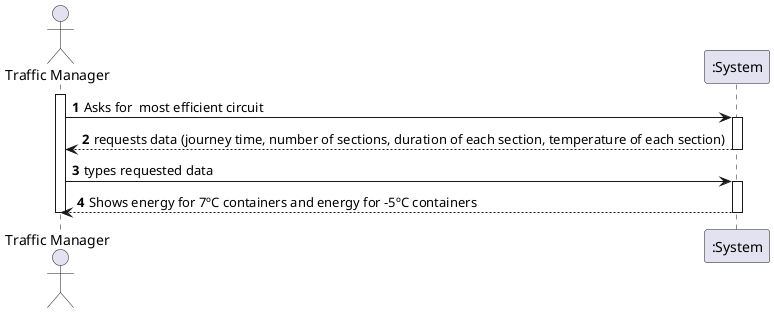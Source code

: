 @startuml
'https://plantuml.com/sequence-diagram

autonumber

actor "Traffic Manager" as TM

activate TM
TM -> ":System" : Asks for  most efficient circuit

activate ":System"
":System" --> "TM" : requests data (journey time, number of sections, duration of each section, temperature of each section)
deactivate ":System"

TM -> ":System" : types requested data

activate ":System"
":System" --> "TM" : Shows energy for 7ºC containers and energy for -5ºC containers
deactivate ":System"

deactivate TM

@enduml
